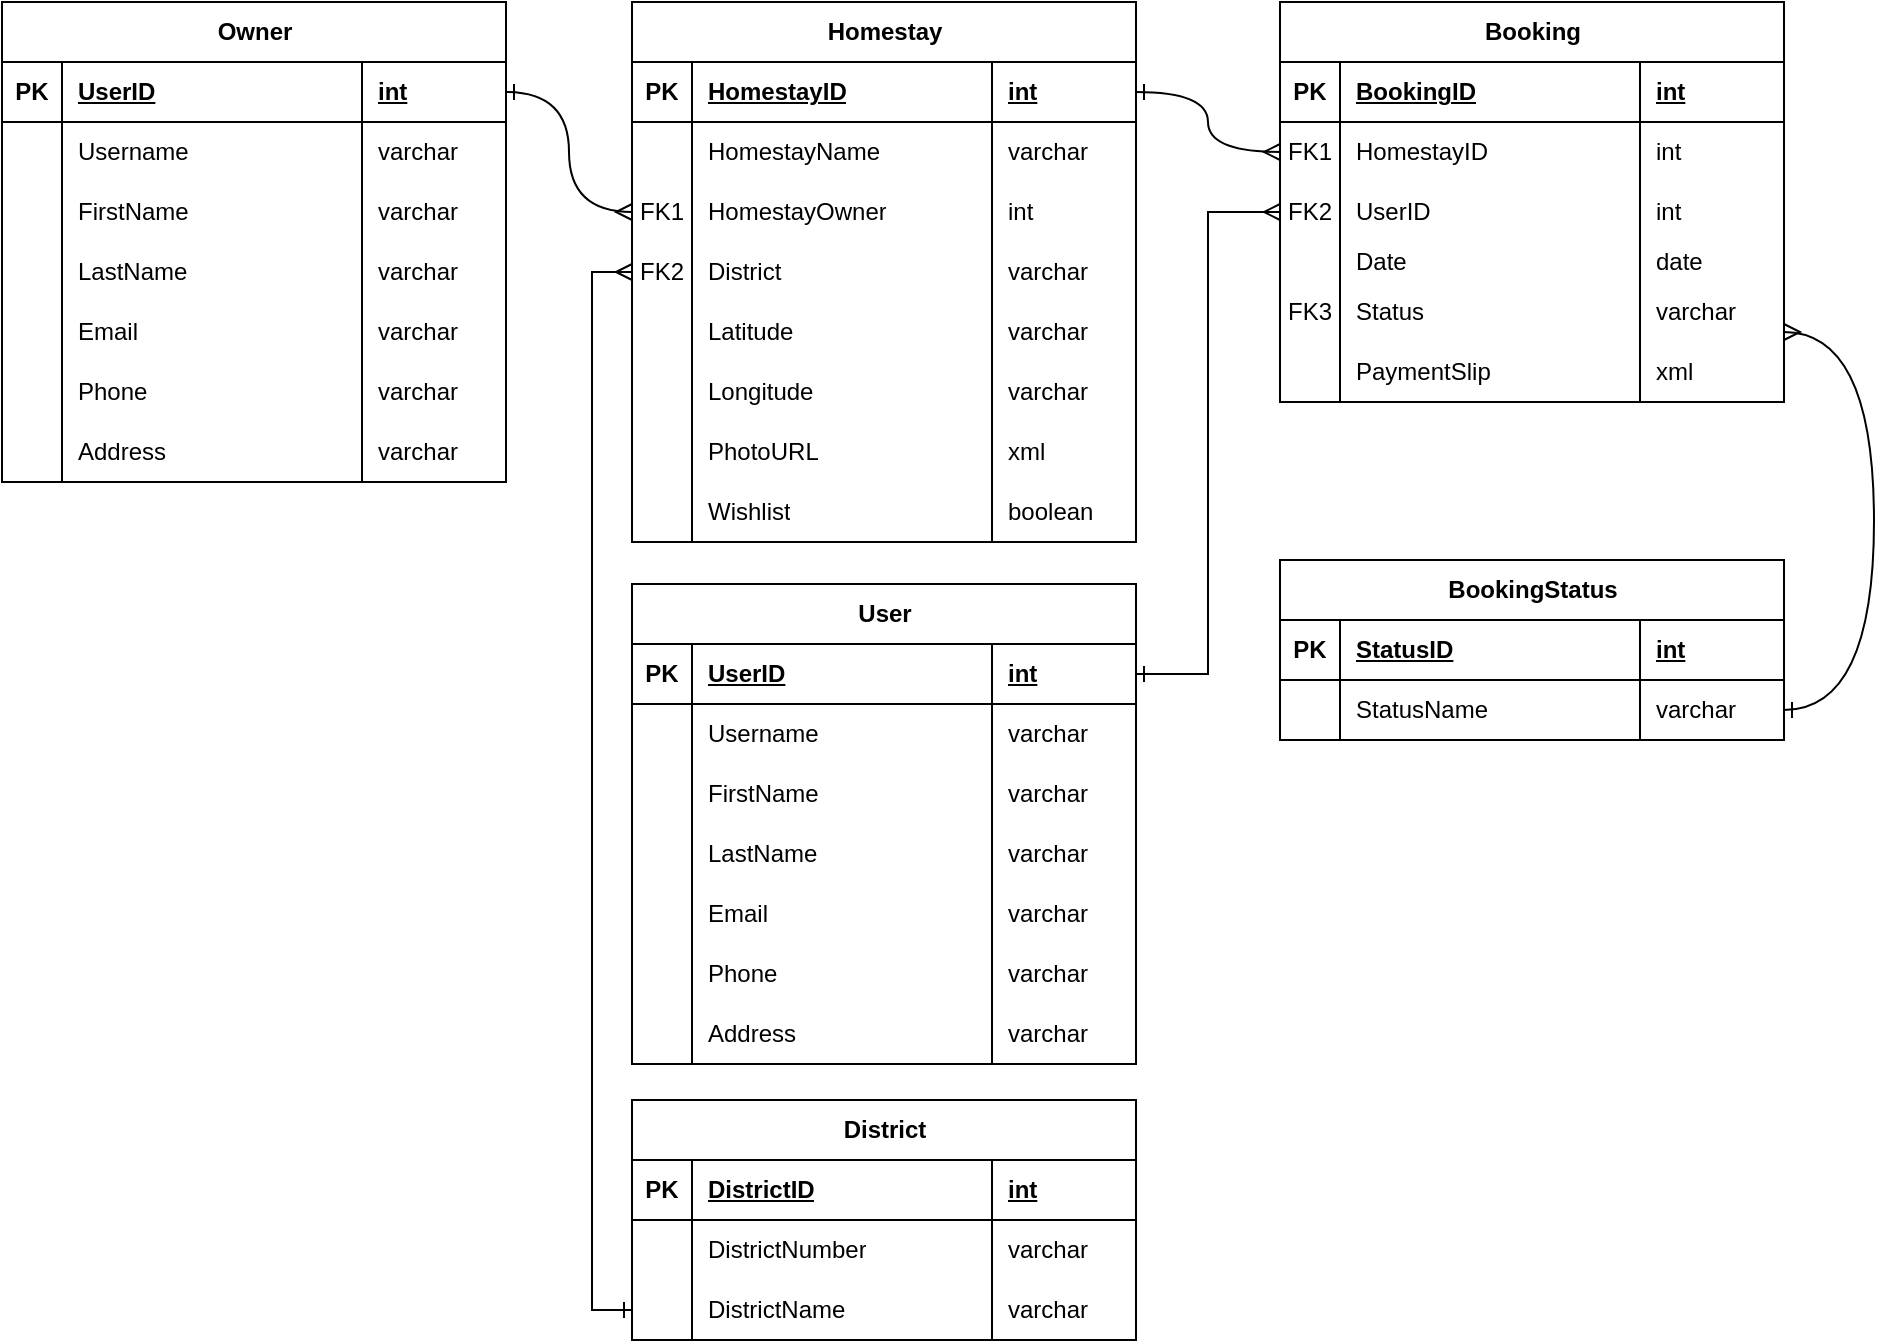 <mxfile version="24.3.1" type="github">
  <diagram id="R2lEEEUBdFMjLlhIrx00" name="Page-1">
    <mxGraphModel dx="954" dy="727" grid="1" gridSize="9" guides="1" tooltips="1" connect="1" arrows="1" fold="1" page="1" pageScale="1" pageWidth="1169" pageHeight="827" background="none" math="0" shadow="0" extFonts="Permanent Marker^https://fonts.googleapis.com/css?family=Permanent+Marker">
      <root>
        <mxCell id="0" />
        <mxCell id="1" parent="0" />
        <mxCell id="1ABcoUmwUPCNf6aUqQId-35" value="Homestay" style="shape=table;startSize=30;container=1;collapsible=1;childLayout=tableLayout;fixedRows=1;rowLines=0;fontStyle=1;align=center;resizeLast=1;html=1;" parent="1" vertex="1">
          <mxGeometry x="387" y="90" width="252.0" height="270" as="geometry" />
        </mxCell>
        <mxCell id="1ABcoUmwUPCNf6aUqQId-36" value="" style="shape=tableRow;horizontal=0;startSize=0;swimlaneHead=0;swimlaneBody=0;fillColor=none;collapsible=0;dropTarget=0;points=[[0,0.5],[1,0.5]];portConstraint=eastwest;top=0;left=0;right=0;bottom=1;" parent="1ABcoUmwUPCNf6aUqQId-35" vertex="1">
          <mxGeometry y="30" width="252.0" height="30" as="geometry" />
        </mxCell>
        <mxCell id="1ABcoUmwUPCNf6aUqQId-37" value="PK" style="shape=partialRectangle;connectable=0;fillColor=none;top=0;left=0;bottom=0;right=0;fontStyle=1;overflow=hidden;whiteSpace=wrap;html=1;" parent="1ABcoUmwUPCNf6aUqQId-36" vertex="1">
          <mxGeometry width="30" height="30" as="geometry">
            <mxRectangle width="30" height="30" as="alternateBounds" />
          </mxGeometry>
        </mxCell>
        <mxCell id="1ABcoUmwUPCNf6aUqQId-38" value="HomestayID" style="shape=partialRectangle;connectable=0;fillColor=none;top=0;left=0;bottom=0;right=0;align=left;spacingLeft=6;fontStyle=5;overflow=hidden;whiteSpace=wrap;html=1;" parent="1ABcoUmwUPCNf6aUqQId-36" vertex="1">
          <mxGeometry x="30" width="150.0" height="30" as="geometry">
            <mxRectangle width="150.0" height="30" as="alternateBounds" />
          </mxGeometry>
        </mxCell>
        <mxCell id="1ABcoUmwUPCNf6aUqQId-70" value="int" style="shape=partialRectangle;connectable=0;fillColor=none;top=0;left=0;bottom=0;right=0;align=left;spacingLeft=6;fontStyle=5;overflow=hidden;whiteSpace=wrap;html=1;" parent="1ABcoUmwUPCNf6aUqQId-36" vertex="1">
          <mxGeometry x="180.0" width="72" height="30" as="geometry">
            <mxRectangle width="72" height="30" as="alternateBounds" />
          </mxGeometry>
        </mxCell>
        <mxCell id="1ABcoUmwUPCNf6aUqQId-39" value="" style="shape=tableRow;horizontal=0;startSize=0;swimlaneHead=0;swimlaneBody=0;fillColor=none;collapsible=0;dropTarget=0;points=[[0,0.5],[1,0.5]];portConstraint=eastwest;top=0;left=0;right=0;bottom=0;" parent="1ABcoUmwUPCNf6aUqQId-35" vertex="1">
          <mxGeometry y="60" width="252.0" height="30" as="geometry" />
        </mxCell>
        <mxCell id="1ABcoUmwUPCNf6aUqQId-40" value="" style="shape=partialRectangle;connectable=0;fillColor=none;top=0;left=0;bottom=0;right=0;editable=1;overflow=hidden;whiteSpace=wrap;html=1;" parent="1ABcoUmwUPCNf6aUqQId-39" vertex="1">
          <mxGeometry width="30" height="30" as="geometry">
            <mxRectangle width="30" height="30" as="alternateBounds" />
          </mxGeometry>
        </mxCell>
        <mxCell id="1ABcoUmwUPCNf6aUqQId-41" value="HomestayName" style="shape=partialRectangle;connectable=0;fillColor=none;top=0;left=0;bottom=0;right=0;align=left;spacingLeft=6;overflow=hidden;whiteSpace=wrap;html=1;" parent="1ABcoUmwUPCNf6aUqQId-39" vertex="1">
          <mxGeometry x="30" width="150.0" height="30" as="geometry">
            <mxRectangle width="150.0" height="30" as="alternateBounds" />
          </mxGeometry>
        </mxCell>
        <mxCell id="1ABcoUmwUPCNf6aUqQId-71" value="varchar" style="shape=partialRectangle;connectable=0;fillColor=none;top=0;left=0;bottom=0;right=0;align=left;spacingLeft=6;overflow=hidden;whiteSpace=wrap;html=1;" parent="1ABcoUmwUPCNf6aUqQId-39" vertex="1">
          <mxGeometry x="180.0" width="72" height="30" as="geometry">
            <mxRectangle width="72" height="30" as="alternateBounds" />
          </mxGeometry>
        </mxCell>
        <mxCell id="1ABcoUmwUPCNf6aUqQId-42" value="" style="shape=tableRow;horizontal=0;startSize=0;swimlaneHead=0;swimlaneBody=0;fillColor=none;collapsible=0;dropTarget=0;points=[[0,0.5],[1,0.5]];portConstraint=eastwest;top=0;left=0;right=0;bottom=0;" parent="1ABcoUmwUPCNf6aUqQId-35" vertex="1">
          <mxGeometry y="90" width="252.0" height="30" as="geometry" />
        </mxCell>
        <mxCell id="1ABcoUmwUPCNf6aUqQId-43" value="FK1" style="shape=partialRectangle;connectable=0;fillColor=none;top=0;left=0;bottom=0;right=0;editable=1;overflow=hidden;whiteSpace=wrap;html=1;" parent="1ABcoUmwUPCNf6aUqQId-42" vertex="1">
          <mxGeometry width="30" height="30" as="geometry">
            <mxRectangle width="30" height="30" as="alternateBounds" />
          </mxGeometry>
        </mxCell>
        <mxCell id="1ABcoUmwUPCNf6aUqQId-44" value="HomestayOwner" style="shape=partialRectangle;connectable=0;fillColor=none;top=0;left=0;bottom=0;right=0;align=left;spacingLeft=6;overflow=hidden;whiteSpace=wrap;html=1;" parent="1ABcoUmwUPCNf6aUqQId-42" vertex="1">
          <mxGeometry x="30" width="150.0" height="30" as="geometry">
            <mxRectangle width="150.0" height="30" as="alternateBounds" />
          </mxGeometry>
        </mxCell>
        <mxCell id="1ABcoUmwUPCNf6aUqQId-72" value="int" style="shape=partialRectangle;connectable=0;fillColor=none;top=0;left=0;bottom=0;right=0;align=left;spacingLeft=6;overflow=hidden;whiteSpace=wrap;html=1;" parent="1ABcoUmwUPCNf6aUqQId-42" vertex="1">
          <mxGeometry x="180.0" width="72" height="30" as="geometry">
            <mxRectangle width="72" height="30" as="alternateBounds" />
          </mxGeometry>
        </mxCell>
        <mxCell id="1ABcoUmwUPCNf6aUqQId-45" value="" style="shape=tableRow;horizontal=0;startSize=0;swimlaneHead=0;swimlaneBody=0;fillColor=none;collapsible=0;dropTarget=0;points=[[0,0.5],[1,0.5]];portConstraint=eastwest;top=0;left=0;right=0;bottom=0;" parent="1ABcoUmwUPCNf6aUqQId-35" vertex="1">
          <mxGeometry y="120" width="252.0" height="30" as="geometry" />
        </mxCell>
        <mxCell id="1ABcoUmwUPCNf6aUqQId-46" value="FK2" style="shape=partialRectangle;connectable=0;fillColor=none;top=0;left=0;bottom=0;right=0;editable=1;overflow=hidden;whiteSpace=wrap;html=1;" parent="1ABcoUmwUPCNf6aUqQId-45" vertex="1">
          <mxGeometry width="30" height="30" as="geometry">
            <mxRectangle width="30" height="30" as="alternateBounds" />
          </mxGeometry>
        </mxCell>
        <mxCell id="1ABcoUmwUPCNf6aUqQId-47" value="District" style="shape=partialRectangle;connectable=0;fillColor=none;top=0;left=0;bottom=0;right=0;align=left;spacingLeft=6;overflow=hidden;whiteSpace=wrap;html=1;" parent="1ABcoUmwUPCNf6aUqQId-45" vertex="1">
          <mxGeometry x="30" width="150.0" height="30" as="geometry">
            <mxRectangle width="150.0" height="30" as="alternateBounds" />
          </mxGeometry>
        </mxCell>
        <mxCell id="1ABcoUmwUPCNf6aUqQId-73" value="varchar" style="shape=partialRectangle;connectable=0;fillColor=none;top=0;left=0;bottom=0;right=0;align=left;spacingLeft=6;overflow=hidden;whiteSpace=wrap;html=1;" parent="1ABcoUmwUPCNf6aUqQId-45" vertex="1">
          <mxGeometry x="180.0" width="72" height="30" as="geometry">
            <mxRectangle width="72" height="30" as="alternateBounds" />
          </mxGeometry>
        </mxCell>
        <mxCell id="1ABcoUmwUPCNf6aUqQId-61" value="" style="shape=tableRow;horizontal=0;startSize=0;swimlaneHead=0;swimlaneBody=0;fillColor=none;collapsible=0;dropTarget=0;points=[[0,0.5],[1,0.5]];portConstraint=eastwest;top=0;left=0;right=0;bottom=0;" parent="1ABcoUmwUPCNf6aUqQId-35" vertex="1">
          <mxGeometry y="150" width="252.0" height="30" as="geometry" />
        </mxCell>
        <mxCell id="1ABcoUmwUPCNf6aUqQId-62" value="" style="shape=partialRectangle;connectable=0;fillColor=none;top=0;left=0;bottom=0;right=0;editable=1;overflow=hidden;whiteSpace=wrap;html=1;" parent="1ABcoUmwUPCNf6aUqQId-61" vertex="1">
          <mxGeometry width="30" height="30" as="geometry">
            <mxRectangle width="30" height="30" as="alternateBounds" />
          </mxGeometry>
        </mxCell>
        <mxCell id="1ABcoUmwUPCNf6aUqQId-63" value="Latitude" style="shape=partialRectangle;connectable=0;fillColor=none;top=0;left=0;bottom=0;right=0;align=left;spacingLeft=6;overflow=hidden;whiteSpace=wrap;html=1;" parent="1ABcoUmwUPCNf6aUqQId-61" vertex="1">
          <mxGeometry x="30" width="150.0" height="30" as="geometry">
            <mxRectangle width="150.0" height="30" as="alternateBounds" />
          </mxGeometry>
        </mxCell>
        <mxCell id="1ABcoUmwUPCNf6aUqQId-74" value="varchar" style="shape=partialRectangle;connectable=0;fillColor=none;top=0;left=0;bottom=0;right=0;align=left;spacingLeft=6;overflow=hidden;whiteSpace=wrap;html=1;" parent="1ABcoUmwUPCNf6aUqQId-61" vertex="1">
          <mxGeometry x="180.0" width="72" height="30" as="geometry">
            <mxRectangle width="72" height="30" as="alternateBounds" />
          </mxGeometry>
        </mxCell>
        <mxCell id="1ABcoUmwUPCNf6aUqQId-67" value="" style="shape=tableRow;horizontal=0;startSize=0;swimlaneHead=0;swimlaneBody=0;fillColor=none;collapsible=0;dropTarget=0;points=[[0,0.5],[1,0.5]];portConstraint=eastwest;top=0;left=0;right=0;bottom=0;" parent="1ABcoUmwUPCNf6aUqQId-35" vertex="1">
          <mxGeometry y="180" width="252.0" height="30" as="geometry" />
        </mxCell>
        <mxCell id="1ABcoUmwUPCNf6aUqQId-68" value="" style="shape=partialRectangle;connectable=0;fillColor=none;top=0;left=0;bottom=0;right=0;editable=1;overflow=hidden;whiteSpace=wrap;html=1;" parent="1ABcoUmwUPCNf6aUqQId-67" vertex="1">
          <mxGeometry width="30" height="30" as="geometry">
            <mxRectangle width="30" height="30" as="alternateBounds" />
          </mxGeometry>
        </mxCell>
        <mxCell id="1ABcoUmwUPCNf6aUqQId-69" value="Longitude" style="shape=partialRectangle;connectable=0;fillColor=none;top=0;left=0;bottom=0;right=0;align=left;spacingLeft=6;overflow=hidden;whiteSpace=wrap;html=1;" parent="1ABcoUmwUPCNf6aUqQId-67" vertex="1">
          <mxGeometry x="30" width="150.0" height="30" as="geometry">
            <mxRectangle width="150.0" height="30" as="alternateBounds" />
          </mxGeometry>
        </mxCell>
        <mxCell id="1ABcoUmwUPCNf6aUqQId-75" value="varchar" style="shape=partialRectangle;connectable=0;fillColor=none;top=0;left=0;bottom=0;right=0;align=left;spacingLeft=6;overflow=hidden;whiteSpace=wrap;html=1;" parent="1ABcoUmwUPCNf6aUqQId-67" vertex="1">
          <mxGeometry x="180.0" width="72" height="30" as="geometry">
            <mxRectangle width="72" height="30" as="alternateBounds" />
          </mxGeometry>
        </mxCell>
        <mxCell id="51wFCys3rOb49VQeJsrO-1" value="" style="shape=tableRow;horizontal=0;startSize=0;swimlaneHead=0;swimlaneBody=0;fillColor=none;collapsible=0;dropTarget=0;points=[[0,0.5],[1,0.5]];portConstraint=eastwest;top=0;left=0;right=0;bottom=0;" parent="1ABcoUmwUPCNf6aUqQId-35" vertex="1">
          <mxGeometry y="210" width="252.0" height="30" as="geometry" />
        </mxCell>
        <mxCell id="51wFCys3rOb49VQeJsrO-2" value="" style="shape=partialRectangle;connectable=0;fillColor=none;top=0;left=0;bottom=0;right=0;editable=1;overflow=hidden;whiteSpace=wrap;html=1;" parent="51wFCys3rOb49VQeJsrO-1" vertex="1">
          <mxGeometry width="30" height="30" as="geometry">
            <mxRectangle width="30" height="30" as="alternateBounds" />
          </mxGeometry>
        </mxCell>
        <mxCell id="51wFCys3rOb49VQeJsrO-3" value="PhotoURL" style="shape=partialRectangle;connectable=0;fillColor=none;top=0;left=0;bottom=0;right=0;align=left;spacingLeft=6;overflow=hidden;whiteSpace=wrap;html=1;" parent="51wFCys3rOb49VQeJsrO-1" vertex="1">
          <mxGeometry x="30" width="150.0" height="30" as="geometry">
            <mxRectangle width="150.0" height="30" as="alternateBounds" />
          </mxGeometry>
        </mxCell>
        <mxCell id="51wFCys3rOb49VQeJsrO-4" value="xml" style="shape=partialRectangle;connectable=0;fillColor=none;top=0;left=0;bottom=0;right=0;align=left;spacingLeft=6;overflow=hidden;whiteSpace=wrap;html=1;" parent="51wFCys3rOb49VQeJsrO-1" vertex="1">
          <mxGeometry x="180.0" width="72" height="30" as="geometry">
            <mxRectangle width="72" height="30" as="alternateBounds" />
          </mxGeometry>
        </mxCell>
        <mxCell id="1ABcoUmwUPCNf6aUqQId-64" value="" style="shape=tableRow;horizontal=0;startSize=0;swimlaneHead=0;swimlaneBody=0;fillColor=none;collapsible=0;dropTarget=0;points=[[0,0.5],[1,0.5]];portConstraint=eastwest;top=0;left=0;right=0;bottom=0;" parent="1ABcoUmwUPCNf6aUqQId-35" vertex="1">
          <mxGeometry y="240" width="252.0" height="30" as="geometry" />
        </mxCell>
        <mxCell id="1ABcoUmwUPCNf6aUqQId-65" value="" style="shape=partialRectangle;connectable=0;fillColor=none;top=0;left=0;bottom=0;right=0;editable=1;overflow=hidden;whiteSpace=wrap;html=1;" parent="1ABcoUmwUPCNf6aUqQId-64" vertex="1">
          <mxGeometry width="30" height="30" as="geometry">
            <mxRectangle width="30" height="30" as="alternateBounds" />
          </mxGeometry>
        </mxCell>
        <mxCell id="1ABcoUmwUPCNf6aUqQId-66" value="Wishlist" style="shape=partialRectangle;connectable=0;fillColor=none;top=0;left=0;bottom=0;right=0;align=left;spacingLeft=6;overflow=hidden;whiteSpace=wrap;html=1;" parent="1ABcoUmwUPCNf6aUqQId-64" vertex="1">
          <mxGeometry x="30" width="150.0" height="30" as="geometry">
            <mxRectangle width="150.0" height="30" as="alternateBounds" />
          </mxGeometry>
        </mxCell>
        <mxCell id="1ABcoUmwUPCNf6aUqQId-76" value="boolean" style="shape=partialRectangle;connectable=0;fillColor=none;top=0;left=0;bottom=0;right=0;align=left;spacingLeft=6;overflow=hidden;whiteSpace=wrap;html=1;" parent="1ABcoUmwUPCNf6aUqQId-64" vertex="1">
          <mxGeometry x="180.0" width="72" height="30" as="geometry">
            <mxRectangle width="72" height="30" as="alternateBounds" />
          </mxGeometry>
        </mxCell>
        <mxCell id="1ABcoUmwUPCNf6aUqQId-106" value="Booking" style="shape=table;startSize=30;container=1;collapsible=1;childLayout=tableLayout;fixedRows=1;rowLines=0;fontStyle=1;align=center;resizeLast=1;html=1;" parent="1" vertex="1">
          <mxGeometry x="711" y="90" width="252.0" height="200" as="geometry" />
        </mxCell>
        <mxCell id="1ABcoUmwUPCNf6aUqQId-107" value="" style="shape=tableRow;horizontal=0;startSize=0;swimlaneHead=0;swimlaneBody=0;fillColor=none;collapsible=0;dropTarget=0;points=[[0,0.5],[1,0.5]];portConstraint=eastwest;top=0;left=0;right=0;bottom=1;" parent="1ABcoUmwUPCNf6aUqQId-106" vertex="1">
          <mxGeometry y="30" width="252.0" height="30" as="geometry" />
        </mxCell>
        <mxCell id="1ABcoUmwUPCNf6aUqQId-108" value="PK" style="shape=partialRectangle;connectable=0;fillColor=none;top=0;left=0;bottom=0;right=0;fontStyle=1;overflow=hidden;whiteSpace=wrap;html=1;" parent="1ABcoUmwUPCNf6aUqQId-107" vertex="1">
          <mxGeometry width="30" height="30" as="geometry">
            <mxRectangle width="30" height="30" as="alternateBounds" />
          </mxGeometry>
        </mxCell>
        <mxCell id="1ABcoUmwUPCNf6aUqQId-109" value="BookingID" style="shape=partialRectangle;connectable=0;fillColor=none;top=0;left=0;bottom=0;right=0;align=left;spacingLeft=6;fontStyle=5;overflow=hidden;whiteSpace=wrap;html=1;" parent="1ABcoUmwUPCNf6aUqQId-107" vertex="1">
          <mxGeometry x="30" width="150.0" height="30" as="geometry">
            <mxRectangle width="150.0" height="30" as="alternateBounds" />
          </mxGeometry>
        </mxCell>
        <mxCell id="1ABcoUmwUPCNf6aUqQId-110" value="int" style="shape=partialRectangle;connectable=0;fillColor=none;top=0;left=0;bottom=0;right=0;align=left;spacingLeft=6;fontStyle=5;overflow=hidden;whiteSpace=wrap;html=1;" parent="1ABcoUmwUPCNf6aUqQId-107" vertex="1">
          <mxGeometry x="180.0" width="72" height="30" as="geometry">
            <mxRectangle width="72" height="30" as="alternateBounds" />
          </mxGeometry>
        </mxCell>
        <mxCell id="1ABcoUmwUPCNf6aUqQId-111" value="" style="shape=tableRow;horizontal=0;startSize=0;swimlaneHead=0;swimlaneBody=0;fillColor=none;collapsible=0;dropTarget=0;points=[[0,0.5],[1,0.5]];portConstraint=eastwest;top=0;left=0;right=0;bottom=0;" parent="1ABcoUmwUPCNf6aUqQId-106" vertex="1">
          <mxGeometry y="60" width="252.0" height="30" as="geometry" />
        </mxCell>
        <mxCell id="1ABcoUmwUPCNf6aUqQId-112" value="FK1" style="shape=partialRectangle;connectable=0;fillColor=none;top=0;left=0;bottom=0;right=0;editable=1;overflow=hidden;whiteSpace=wrap;html=1;" parent="1ABcoUmwUPCNf6aUqQId-111" vertex="1">
          <mxGeometry width="30" height="30" as="geometry">
            <mxRectangle width="30" height="30" as="alternateBounds" />
          </mxGeometry>
        </mxCell>
        <mxCell id="1ABcoUmwUPCNf6aUqQId-113" value="HomestayID" style="shape=partialRectangle;connectable=0;fillColor=none;top=0;left=0;bottom=0;right=0;align=left;spacingLeft=6;overflow=hidden;whiteSpace=wrap;html=1;" parent="1ABcoUmwUPCNf6aUqQId-111" vertex="1">
          <mxGeometry x="30" width="150.0" height="30" as="geometry">
            <mxRectangle width="150.0" height="30" as="alternateBounds" />
          </mxGeometry>
        </mxCell>
        <mxCell id="1ABcoUmwUPCNf6aUqQId-114" value="int" style="shape=partialRectangle;connectable=0;fillColor=none;top=0;left=0;bottom=0;right=0;align=left;spacingLeft=6;overflow=hidden;whiteSpace=wrap;html=1;" parent="1ABcoUmwUPCNf6aUqQId-111" vertex="1">
          <mxGeometry x="180.0" width="72" height="30" as="geometry">
            <mxRectangle width="72" height="30" as="alternateBounds" />
          </mxGeometry>
        </mxCell>
        <mxCell id="1ABcoUmwUPCNf6aUqQId-115" value="" style="shape=tableRow;horizontal=0;startSize=0;swimlaneHead=0;swimlaneBody=0;fillColor=none;collapsible=0;dropTarget=0;points=[[0,0.5],[1,0.5]];portConstraint=eastwest;top=0;left=0;right=0;bottom=0;" parent="1ABcoUmwUPCNf6aUqQId-106" vertex="1">
          <mxGeometry y="90" width="252.0" height="30" as="geometry" />
        </mxCell>
        <mxCell id="1ABcoUmwUPCNf6aUqQId-116" value="FK2" style="shape=partialRectangle;connectable=0;fillColor=none;top=0;left=0;bottom=0;right=0;editable=1;overflow=hidden;whiteSpace=wrap;html=1;" parent="1ABcoUmwUPCNf6aUqQId-115" vertex="1">
          <mxGeometry width="30" height="30" as="geometry">
            <mxRectangle width="30" height="30" as="alternateBounds" />
          </mxGeometry>
        </mxCell>
        <mxCell id="1ABcoUmwUPCNf6aUqQId-117" value="UserID" style="shape=partialRectangle;connectable=0;fillColor=none;top=0;left=0;bottom=0;right=0;align=left;spacingLeft=6;overflow=hidden;whiteSpace=wrap;html=1;" parent="1ABcoUmwUPCNf6aUqQId-115" vertex="1">
          <mxGeometry x="30" width="150.0" height="30" as="geometry">
            <mxRectangle width="150.0" height="30" as="alternateBounds" />
          </mxGeometry>
        </mxCell>
        <mxCell id="1ABcoUmwUPCNf6aUqQId-118" value="int" style="shape=partialRectangle;connectable=0;fillColor=none;top=0;left=0;bottom=0;right=0;align=left;spacingLeft=6;overflow=hidden;whiteSpace=wrap;html=1;" parent="1ABcoUmwUPCNf6aUqQId-115" vertex="1">
          <mxGeometry x="180.0" width="72" height="30" as="geometry">
            <mxRectangle width="72" height="30" as="alternateBounds" />
          </mxGeometry>
        </mxCell>
        <mxCell id="1ABcoUmwUPCNf6aUqQId-119" value="" style="shape=tableRow;horizontal=0;startSize=0;swimlaneHead=0;swimlaneBody=0;fillColor=none;collapsible=0;dropTarget=0;points=[[0,0.5],[1,0.5]];portConstraint=eastwest;top=0;left=0;right=0;bottom=0;" parent="1ABcoUmwUPCNf6aUqQId-106" vertex="1">
          <mxGeometry y="120" width="252.0" height="20" as="geometry" />
        </mxCell>
        <mxCell id="1ABcoUmwUPCNf6aUqQId-120" value="" style="shape=partialRectangle;connectable=0;fillColor=none;top=0;left=0;bottom=0;right=0;editable=1;overflow=hidden;whiteSpace=wrap;html=1;" parent="1ABcoUmwUPCNf6aUqQId-119" vertex="1">
          <mxGeometry width="30" height="20" as="geometry">
            <mxRectangle width="30" height="20" as="alternateBounds" />
          </mxGeometry>
        </mxCell>
        <mxCell id="1ABcoUmwUPCNf6aUqQId-121" value="Date" style="shape=partialRectangle;connectable=0;fillColor=none;top=0;left=0;bottom=0;right=0;align=left;spacingLeft=6;overflow=hidden;whiteSpace=wrap;html=1;" parent="1ABcoUmwUPCNf6aUqQId-119" vertex="1">
          <mxGeometry x="30" width="150.0" height="20" as="geometry">
            <mxRectangle width="150.0" height="20" as="alternateBounds" />
          </mxGeometry>
        </mxCell>
        <mxCell id="1ABcoUmwUPCNf6aUqQId-122" value="date" style="shape=partialRectangle;connectable=0;fillColor=none;top=0;left=0;bottom=0;right=0;align=left;spacingLeft=6;overflow=hidden;whiteSpace=wrap;html=1;" parent="1ABcoUmwUPCNf6aUqQId-119" vertex="1">
          <mxGeometry x="180.0" width="72" height="20" as="geometry">
            <mxRectangle width="72" height="20" as="alternateBounds" />
          </mxGeometry>
        </mxCell>
        <mxCell id="1ABcoUmwUPCNf6aUqQId-123" value="" style="shape=tableRow;horizontal=0;startSize=0;swimlaneHead=0;swimlaneBody=0;fillColor=none;collapsible=0;dropTarget=0;points=[[0,0.5],[1,0.5]];portConstraint=eastwest;top=0;left=0;right=0;bottom=0;" parent="1ABcoUmwUPCNf6aUqQId-106" vertex="1">
          <mxGeometry y="140" width="252.0" height="30" as="geometry" />
        </mxCell>
        <mxCell id="1ABcoUmwUPCNf6aUqQId-124" value="FK3" style="shape=partialRectangle;connectable=0;fillColor=none;top=0;left=0;bottom=0;right=0;editable=1;overflow=hidden;whiteSpace=wrap;html=1;" parent="1ABcoUmwUPCNf6aUqQId-123" vertex="1">
          <mxGeometry width="30" height="30" as="geometry">
            <mxRectangle width="30" height="30" as="alternateBounds" />
          </mxGeometry>
        </mxCell>
        <mxCell id="1ABcoUmwUPCNf6aUqQId-125" value="Status" style="shape=partialRectangle;connectable=0;fillColor=none;top=0;left=0;bottom=0;right=0;align=left;spacingLeft=6;overflow=hidden;whiteSpace=wrap;html=1;" parent="1ABcoUmwUPCNf6aUqQId-123" vertex="1">
          <mxGeometry x="30" width="150.0" height="30" as="geometry">
            <mxRectangle width="150.0" height="30" as="alternateBounds" />
          </mxGeometry>
        </mxCell>
        <mxCell id="1ABcoUmwUPCNf6aUqQId-126" value="varchar" style="shape=partialRectangle;connectable=0;fillColor=none;top=0;left=0;bottom=0;right=0;align=left;spacingLeft=6;overflow=hidden;whiteSpace=wrap;html=1;" parent="1ABcoUmwUPCNf6aUqQId-123" vertex="1">
          <mxGeometry x="180.0" width="72" height="30" as="geometry">
            <mxRectangle width="72" height="30" as="alternateBounds" />
          </mxGeometry>
        </mxCell>
        <mxCell id="1ABcoUmwUPCNf6aUqQId-135" value="" style="shape=tableRow;horizontal=0;startSize=0;swimlaneHead=0;swimlaneBody=0;fillColor=none;collapsible=0;dropTarget=0;points=[[0,0.5],[1,0.5]];portConstraint=eastwest;top=0;left=0;right=0;bottom=0;" parent="1ABcoUmwUPCNf6aUqQId-106" vertex="1">
          <mxGeometry y="170" width="252.0" height="30" as="geometry" />
        </mxCell>
        <mxCell id="1ABcoUmwUPCNf6aUqQId-136" value="" style="shape=partialRectangle;connectable=0;fillColor=none;top=0;left=0;bottom=0;right=0;editable=1;overflow=hidden;whiteSpace=wrap;html=1;" parent="1ABcoUmwUPCNf6aUqQId-135" vertex="1">
          <mxGeometry width="30" height="30" as="geometry">
            <mxRectangle width="30" height="30" as="alternateBounds" />
          </mxGeometry>
        </mxCell>
        <mxCell id="1ABcoUmwUPCNf6aUqQId-137" value="PaymentSlip" style="shape=partialRectangle;connectable=0;fillColor=none;top=0;left=0;bottom=0;right=0;align=left;spacingLeft=6;overflow=hidden;whiteSpace=wrap;html=1;" parent="1ABcoUmwUPCNf6aUqQId-135" vertex="1">
          <mxGeometry x="30" width="150.0" height="30" as="geometry">
            <mxRectangle width="150.0" height="30" as="alternateBounds" />
          </mxGeometry>
        </mxCell>
        <mxCell id="1ABcoUmwUPCNf6aUqQId-138" value="xml" style="shape=partialRectangle;connectable=0;fillColor=none;top=0;left=0;bottom=0;right=0;align=left;spacingLeft=6;overflow=hidden;whiteSpace=wrap;html=1;" parent="1ABcoUmwUPCNf6aUqQId-135" vertex="1">
          <mxGeometry x="180.0" width="72" height="30" as="geometry">
            <mxRectangle width="72" height="30" as="alternateBounds" />
          </mxGeometry>
        </mxCell>
        <mxCell id="1ABcoUmwUPCNf6aUqQId-194" style="edgeStyle=orthogonalEdgeStyle;rounded=0;orthogonalLoop=1;jettySize=auto;html=1;curved=1;endArrow=ERmany;endFill=0;startArrow=ERone;startFill=0;" parent="1" source="51wFCys3rOb49VQeJsrO-118" target="1ABcoUmwUPCNf6aUqQId-42" edge="1">
          <mxGeometry relative="1" as="geometry">
            <mxPoint x="324" y="135" as="sourcePoint" />
          </mxGeometry>
        </mxCell>
        <mxCell id="1ABcoUmwUPCNf6aUqQId-197" style="edgeStyle=orthogonalEdgeStyle;rounded=0;orthogonalLoop=1;jettySize=auto;html=1;exitX=1;exitY=0.5;exitDx=0;exitDy=0;curved=1;startArrow=ERone;startFill=0;endArrow=ERmany;endFill=0;" parent="1" source="1ABcoUmwUPCNf6aUqQId-36" target="1ABcoUmwUPCNf6aUqQId-111" edge="1">
          <mxGeometry relative="1" as="geometry" />
        </mxCell>
        <mxCell id="51wFCys3rOb49VQeJsrO-5" value="District" style="shape=table;startSize=30;container=1;collapsible=1;childLayout=tableLayout;fixedRows=1;rowLines=0;fontStyle=1;align=center;resizeLast=1;html=1;" parent="1" vertex="1">
          <mxGeometry x="387" y="639" width="252.0" height="120" as="geometry" />
        </mxCell>
        <mxCell id="51wFCys3rOb49VQeJsrO-6" value="" style="shape=tableRow;horizontal=0;startSize=0;swimlaneHead=0;swimlaneBody=0;fillColor=none;collapsible=0;dropTarget=0;points=[[0,0.5],[1,0.5]];portConstraint=eastwest;top=0;left=0;right=0;bottom=1;" parent="51wFCys3rOb49VQeJsrO-5" vertex="1">
          <mxGeometry y="30" width="252.0" height="30" as="geometry" />
        </mxCell>
        <mxCell id="51wFCys3rOb49VQeJsrO-7" value="PK" style="shape=partialRectangle;connectable=0;fillColor=none;top=0;left=0;bottom=0;right=0;fontStyle=1;overflow=hidden;whiteSpace=wrap;html=1;" parent="51wFCys3rOb49VQeJsrO-6" vertex="1">
          <mxGeometry width="30" height="30" as="geometry">
            <mxRectangle width="30" height="30" as="alternateBounds" />
          </mxGeometry>
        </mxCell>
        <mxCell id="51wFCys3rOb49VQeJsrO-8" value="DistrictID" style="shape=partialRectangle;connectable=0;fillColor=none;top=0;left=0;bottom=0;right=0;align=left;spacingLeft=6;fontStyle=5;overflow=hidden;whiteSpace=wrap;html=1;" parent="51wFCys3rOb49VQeJsrO-6" vertex="1">
          <mxGeometry x="30" width="150.0" height="30" as="geometry">
            <mxRectangle width="150.0" height="30" as="alternateBounds" />
          </mxGeometry>
        </mxCell>
        <mxCell id="51wFCys3rOb49VQeJsrO-9" value="int" style="shape=partialRectangle;connectable=0;fillColor=none;top=0;left=0;bottom=0;right=0;align=left;spacingLeft=6;fontStyle=5;overflow=hidden;whiteSpace=wrap;html=1;" parent="51wFCys3rOb49VQeJsrO-6" vertex="1">
          <mxGeometry x="180.0" width="72" height="30" as="geometry">
            <mxRectangle width="72" height="30" as="alternateBounds" />
          </mxGeometry>
        </mxCell>
        <mxCell id="51wFCys3rOb49VQeJsrO-10" value="" style="shape=tableRow;horizontal=0;startSize=0;swimlaneHead=0;swimlaneBody=0;fillColor=none;collapsible=0;dropTarget=0;points=[[0,0.5],[1,0.5]];portConstraint=eastwest;top=0;left=0;right=0;bottom=0;" parent="51wFCys3rOb49VQeJsrO-5" vertex="1">
          <mxGeometry y="60" width="252.0" height="30" as="geometry" />
        </mxCell>
        <mxCell id="51wFCys3rOb49VQeJsrO-11" value="" style="shape=partialRectangle;connectable=0;fillColor=none;top=0;left=0;bottom=0;right=0;editable=1;overflow=hidden;whiteSpace=wrap;html=1;" parent="51wFCys3rOb49VQeJsrO-10" vertex="1">
          <mxGeometry width="30" height="30" as="geometry">
            <mxRectangle width="30" height="30" as="alternateBounds" />
          </mxGeometry>
        </mxCell>
        <mxCell id="51wFCys3rOb49VQeJsrO-12" value="DistrictNumber" style="shape=partialRectangle;connectable=0;fillColor=none;top=0;left=0;bottom=0;right=0;align=left;spacingLeft=6;overflow=hidden;whiteSpace=wrap;html=1;" parent="51wFCys3rOb49VQeJsrO-10" vertex="1">
          <mxGeometry x="30" width="150.0" height="30" as="geometry">
            <mxRectangle width="150.0" height="30" as="alternateBounds" />
          </mxGeometry>
        </mxCell>
        <mxCell id="51wFCys3rOb49VQeJsrO-13" value="varchar" style="shape=partialRectangle;connectable=0;fillColor=none;top=0;left=0;bottom=0;right=0;align=left;spacingLeft=6;overflow=hidden;whiteSpace=wrap;html=1;" parent="51wFCys3rOb49VQeJsrO-10" vertex="1">
          <mxGeometry x="180.0" width="72" height="30" as="geometry">
            <mxRectangle width="72" height="30" as="alternateBounds" />
          </mxGeometry>
        </mxCell>
        <mxCell id="51wFCys3rOb49VQeJsrO-14" value="" style="shape=tableRow;horizontal=0;startSize=0;swimlaneHead=0;swimlaneBody=0;fillColor=none;collapsible=0;dropTarget=0;points=[[0,0.5],[1,0.5]];portConstraint=eastwest;top=0;left=0;right=0;bottom=0;" parent="51wFCys3rOb49VQeJsrO-5" vertex="1">
          <mxGeometry y="90" width="252.0" height="30" as="geometry" />
        </mxCell>
        <mxCell id="51wFCys3rOb49VQeJsrO-15" value="" style="shape=partialRectangle;connectable=0;fillColor=none;top=0;left=0;bottom=0;right=0;editable=1;overflow=hidden;whiteSpace=wrap;html=1;" parent="51wFCys3rOb49VQeJsrO-14" vertex="1">
          <mxGeometry width="30" height="30" as="geometry">
            <mxRectangle width="30" height="30" as="alternateBounds" />
          </mxGeometry>
        </mxCell>
        <mxCell id="51wFCys3rOb49VQeJsrO-16" value="DistrictName" style="shape=partialRectangle;connectable=0;fillColor=none;top=0;left=0;bottom=0;right=0;align=left;spacingLeft=6;overflow=hidden;whiteSpace=wrap;html=1;" parent="51wFCys3rOb49VQeJsrO-14" vertex="1">
          <mxGeometry x="30" width="150.0" height="30" as="geometry">
            <mxRectangle width="150.0" height="30" as="alternateBounds" />
          </mxGeometry>
        </mxCell>
        <mxCell id="51wFCys3rOb49VQeJsrO-17" value="varchar" style="shape=partialRectangle;connectable=0;fillColor=none;top=0;left=0;bottom=0;right=0;align=left;spacingLeft=6;overflow=hidden;whiteSpace=wrap;html=1;" parent="51wFCys3rOb49VQeJsrO-14" vertex="1">
          <mxGeometry x="180.0" width="72" height="30" as="geometry">
            <mxRectangle width="72" height="30" as="alternateBounds" />
          </mxGeometry>
        </mxCell>
        <mxCell id="51wFCys3rOb49VQeJsrO-21" value="BookingStatus" style="shape=table;startSize=30;container=1;collapsible=1;childLayout=tableLayout;fixedRows=1;rowLines=0;fontStyle=1;align=center;resizeLast=1;html=1;" parent="1" vertex="1">
          <mxGeometry x="711" y="369" width="252.0" height="90" as="geometry" />
        </mxCell>
        <mxCell id="51wFCys3rOb49VQeJsrO-22" value="" style="shape=tableRow;horizontal=0;startSize=0;swimlaneHead=0;swimlaneBody=0;fillColor=none;collapsible=0;dropTarget=0;points=[[0,0.5],[1,0.5]];portConstraint=eastwest;top=0;left=0;right=0;bottom=1;" parent="51wFCys3rOb49VQeJsrO-21" vertex="1">
          <mxGeometry y="30" width="252.0" height="30" as="geometry" />
        </mxCell>
        <mxCell id="51wFCys3rOb49VQeJsrO-23" value="PK" style="shape=partialRectangle;connectable=0;fillColor=none;top=0;left=0;bottom=0;right=0;fontStyle=1;overflow=hidden;whiteSpace=wrap;html=1;" parent="51wFCys3rOb49VQeJsrO-22" vertex="1">
          <mxGeometry width="30" height="30" as="geometry">
            <mxRectangle width="30" height="30" as="alternateBounds" />
          </mxGeometry>
        </mxCell>
        <mxCell id="51wFCys3rOb49VQeJsrO-24" value="StatusID" style="shape=partialRectangle;connectable=0;fillColor=none;top=0;left=0;bottom=0;right=0;align=left;spacingLeft=6;fontStyle=5;overflow=hidden;whiteSpace=wrap;html=1;" parent="51wFCys3rOb49VQeJsrO-22" vertex="1">
          <mxGeometry x="30" width="150.0" height="30" as="geometry">
            <mxRectangle width="150.0" height="30" as="alternateBounds" />
          </mxGeometry>
        </mxCell>
        <mxCell id="51wFCys3rOb49VQeJsrO-25" value="int" style="shape=partialRectangle;connectable=0;fillColor=none;top=0;left=0;bottom=0;right=0;align=left;spacingLeft=6;fontStyle=5;overflow=hidden;whiteSpace=wrap;html=1;" parent="51wFCys3rOb49VQeJsrO-22" vertex="1">
          <mxGeometry x="180.0" width="72" height="30" as="geometry">
            <mxRectangle width="72" height="30" as="alternateBounds" />
          </mxGeometry>
        </mxCell>
        <mxCell id="51wFCys3rOb49VQeJsrO-26" value="" style="shape=tableRow;horizontal=0;startSize=0;swimlaneHead=0;swimlaneBody=0;fillColor=none;collapsible=0;dropTarget=0;points=[[0,0.5],[1,0.5]];portConstraint=eastwest;top=0;left=0;right=0;bottom=0;" parent="51wFCys3rOb49VQeJsrO-21" vertex="1">
          <mxGeometry y="60" width="252.0" height="30" as="geometry" />
        </mxCell>
        <mxCell id="51wFCys3rOb49VQeJsrO-27" value="" style="shape=partialRectangle;connectable=0;fillColor=none;top=0;left=0;bottom=0;right=0;editable=1;overflow=hidden;whiteSpace=wrap;html=1;" parent="51wFCys3rOb49VQeJsrO-26" vertex="1">
          <mxGeometry width="30" height="30" as="geometry">
            <mxRectangle width="30" height="30" as="alternateBounds" />
          </mxGeometry>
        </mxCell>
        <mxCell id="51wFCys3rOb49VQeJsrO-28" value="StatusName" style="shape=partialRectangle;connectable=0;fillColor=none;top=0;left=0;bottom=0;right=0;align=left;spacingLeft=6;overflow=hidden;whiteSpace=wrap;html=1;" parent="51wFCys3rOb49VQeJsrO-26" vertex="1">
          <mxGeometry x="30" width="150.0" height="30" as="geometry">
            <mxRectangle width="150.0" height="30" as="alternateBounds" />
          </mxGeometry>
        </mxCell>
        <mxCell id="51wFCys3rOb49VQeJsrO-29" value="varchar" style="shape=partialRectangle;connectable=0;fillColor=none;top=0;left=0;bottom=0;right=0;align=left;spacingLeft=6;overflow=hidden;whiteSpace=wrap;html=1;" parent="51wFCys3rOb49VQeJsrO-26" vertex="1">
          <mxGeometry x="180.0" width="72" height="30" as="geometry">
            <mxRectangle width="72" height="30" as="alternateBounds" />
          </mxGeometry>
        </mxCell>
        <mxCell id="51wFCys3rOb49VQeJsrO-34" style="edgeStyle=orthogonalEdgeStyle;rounded=0;orthogonalLoop=1;jettySize=auto;html=1;curved=1;exitX=1;exitY=0.5;exitDx=0;exitDy=0;startArrow=ERone;startFill=0;endArrow=ERmany;endFill=0;" parent="1" source="51wFCys3rOb49VQeJsrO-26" target="1ABcoUmwUPCNf6aUqQId-123" edge="1">
          <mxGeometry relative="1" as="geometry">
            <Array as="points">
              <mxPoint x="1008" y="444" />
              <mxPoint x="1008" y="255" />
            </Array>
          </mxGeometry>
        </mxCell>
        <mxCell id="51wFCys3rOb49VQeJsrO-64" style="edgeStyle=orthogonalEdgeStyle;rounded=0;orthogonalLoop=1;jettySize=auto;html=1;exitX=0;exitY=0.5;exitDx=0;exitDy=0;entryX=0;entryY=0.5;entryDx=0;entryDy=0;curved=0;startArrow=ERone;startFill=0;endArrow=ERmany;endFill=0;" parent="1" source="51wFCys3rOb49VQeJsrO-14" target="1ABcoUmwUPCNf6aUqQId-45" edge="1">
          <mxGeometry relative="1" as="geometry" />
        </mxCell>
        <mxCell id="51wFCys3rOb49VQeJsrO-86" value="User" style="shape=table;startSize=30;container=1;collapsible=1;childLayout=tableLayout;fixedRows=1;rowLines=0;fontStyle=1;align=center;resizeLast=1;html=1;" parent="1" vertex="1">
          <mxGeometry x="387" y="381" width="252" height="240" as="geometry" />
        </mxCell>
        <mxCell id="51wFCys3rOb49VQeJsrO-87" value="" style="shape=tableRow;horizontal=0;startSize=0;swimlaneHead=0;swimlaneBody=0;fillColor=none;collapsible=0;dropTarget=0;points=[[0,0.5],[1,0.5]];portConstraint=eastwest;top=0;left=0;right=0;bottom=1;" parent="51wFCys3rOb49VQeJsrO-86" vertex="1">
          <mxGeometry y="30" width="252" height="30" as="geometry" />
        </mxCell>
        <mxCell id="51wFCys3rOb49VQeJsrO-88" value="PK" style="shape=partialRectangle;connectable=0;fillColor=none;top=0;left=0;bottom=0;right=0;fontStyle=1;overflow=hidden;whiteSpace=wrap;html=1;" parent="51wFCys3rOb49VQeJsrO-87" vertex="1">
          <mxGeometry width="30" height="30" as="geometry">
            <mxRectangle width="30" height="30" as="alternateBounds" />
          </mxGeometry>
        </mxCell>
        <mxCell id="51wFCys3rOb49VQeJsrO-89" value="UserID" style="shape=partialRectangle;connectable=0;fillColor=none;top=0;left=0;bottom=0;right=0;align=left;spacingLeft=6;fontStyle=5;overflow=hidden;whiteSpace=wrap;html=1;" parent="51wFCys3rOb49VQeJsrO-87" vertex="1">
          <mxGeometry x="30" width="150.0" height="30" as="geometry">
            <mxRectangle width="150.0" height="30" as="alternateBounds" />
          </mxGeometry>
        </mxCell>
        <mxCell id="51wFCys3rOb49VQeJsrO-90" value="int" style="shape=partialRectangle;connectable=0;fillColor=none;top=0;left=0;bottom=0;right=0;align=left;spacingLeft=6;fontStyle=5;overflow=hidden;whiteSpace=wrap;html=1;" parent="51wFCys3rOb49VQeJsrO-87" vertex="1">
          <mxGeometry x="180.0" width="72.0" height="30" as="geometry">
            <mxRectangle width="72.0" height="30" as="alternateBounds" />
          </mxGeometry>
        </mxCell>
        <mxCell id="51wFCys3rOb49VQeJsrO-91" value="" style="shape=tableRow;horizontal=0;startSize=0;swimlaneHead=0;swimlaneBody=0;fillColor=none;collapsible=0;dropTarget=0;points=[[0,0.5],[1,0.5]];portConstraint=eastwest;top=0;left=0;right=0;bottom=0;" parent="51wFCys3rOb49VQeJsrO-86" vertex="1">
          <mxGeometry y="60" width="252" height="30" as="geometry" />
        </mxCell>
        <mxCell id="51wFCys3rOb49VQeJsrO-92" value="" style="shape=partialRectangle;connectable=0;fillColor=none;top=0;left=0;bottom=0;right=0;editable=1;overflow=hidden;whiteSpace=wrap;html=1;" parent="51wFCys3rOb49VQeJsrO-91" vertex="1">
          <mxGeometry width="30" height="30" as="geometry">
            <mxRectangle width="30" height="30" as="alternateBounds" />
          </mxGeometry>
        </mxCell>
        <mxCell id="51wFCys3rOb49VQeJsrO-93" value="Username" style="shape=partialRectangle;connectable=0;fillColor=none;top=0;left=0;bottom=0;right=0;align=left;spacingLeft=6;overflow=hidden;whiteSpace=wrap;html=1;" parent="51wFCys3rOb49VQeJsrO-91" vertex="1">
          <mxGeometry x="30" width="150.0" height="30" as="geometry">
            <mxRectangle width="150.0" height="30" as="alternateBounds" />
          </mxGeometry>
        </mxCell>
        <mxCell id="51wFCys3rOb49VQeJsrO-94" value="varchar" style="shape=partialRectangle;connectable=0;fillColor=none;top=0;left=0;bottom=0;right=0;align=left;spacingLeft=6;overflow=hidden;whiteSpace=wrap;html=1;" parent="51wFCys3rOb49VQeJsrO-91" vertex="1">
          <mxGeometry x="180.0" width="72.0" height="30" as="geometry">
            <mxRectangle width="72.0" height="30" as="alternateBounds" />
          </mxGeometry>
        </mxCell>
        <mxCell id="51wFCys3rOb49VQeJsrO-103" value="" style="shape=tableRow;horizontal=0;startSize=0;swimlaneHead=0;swimlaneBody=0;fillColor=none;collapsible=0;dropTarget=0;points=[[0,0.5],[1,0.5]];portConstraint=eastwest;top=0;left=0;right=0;bottom=0;" parent="51wFCys3rOb49VQeJsrO-86" vertex="1">
          <mxGeometry y="90" width="252" height="30" as="geometry" />
        </mxCell>
        <mxCell id="51wFCys3rOb49VQeJsrO-104" value="" style="shape=partialRectangle;connectable=0;fillColor=none;top=0;left=0;bottom=0;right=0;editable=1;overflow=hidden;whiteSpace=wrap;html=1;" parent="51wFCys3rOb49VQeJsrO-103" vertex="1">
          <mxGeometry width="30" height="30" as="geometry">
            <mxRectangle width="30" height="30" as="alternateBounds" />
          </mxGeometry>
        </mxCell>
        <mxCell id="51wFCys3rOb49VQeJsrO-105" value="FirstName" style="shape=partialRectangle;connectable=0;fillColor=none;top=0;left=0;bottom=0;right=0;align=left;spacingLeft=6;overflow=hidden;whiteSpace=wrap;html=1;" parent="51wFCys3rOb49VQeJsrO-103" vertex="1">
          <mxGeometry x="30" width="150.0" height="30" as="geometry">
            <mxRectangle width="150.0" height="30" as="alternateBounds" />
          </mxGeometry>
        </mxCell>
        <mxCell id="51wFCys3rOb49VQeJsrO-106" value="varchar" style="shape=partialRectangle;connectable=0;fillColor=none;top=0;left=0;bottom=0;right=0;align=left;spacingLeft=6;overflow=hidden;whiteSpace=wrap;html=1;" parent="51wFCys3rOb49VQeJsrO-103" vertex="1">
          <mxGeometry x="180.0" width="72.0" height="30" as="geometry">
            <mxRectangle width="72.0" height="30" as="alternateBounds" />
          </mxGeometry>
        </mxCell>
        <mxCell id="51wFCys3rOb49VQeJsrO-107" value="" style="shape=tableRow;horizontal=0;startSize=0;swimlaneHead=0;swimlaneBody=0;fillColor=none;collapsible=0;dropTarget=0;points=[[0,0.5],[1,0.5]];portConstraint=eastwest;top=0;left=0;right=0;bottom=0;" parent="51wFCys3rOb49VQeJsrO-86" vertex="1">
          <mxGeometry y="120" width="252" height="30" as="geometry" />
        </mxCell>
        <mxCell id="51wFCys3rOb49VQeJsrO-108" value="" style="shape=partialRectangle;connectable=0;fillColor=none;top=0;left=0;bottom=0;right=0;editable=1;overflow=hidden;whiteSpace=wrap;html=1;" parent="51wFCys3rOb49VQeJsrO-107" vertex="1">
          <mxGeometry width="30" height="30" as="geometry">
            <mxRectangle width="30" height="30" as="alternateBounds" />
          </mxGeometry>
        </mxCell>
        <mxCell id="51wFCys3rOb49VQeJsrO-109" value="LastName" style="shape=partialRectangle;connectable=0;fillColor=none;top=0;left=0;bottom=0;right=0;align=left;spacingLeft=6;overflow=hidden;whiteSpace=wrap;html=1;" parent="51wFCys3rOb49VQeJsrO-107" vertex="1">
          <mxGeometry x="30" width="150.0" height="30" as="geometry">
            <mxRectangle width="150.0" height="30" as="alternateBounds" />
          </mxGeometry>
        </mxCell>
        <mxCell id="51wFCys3rOb49VQeJsrO-110" value="varchar" style="shape=partialRectangle;connectable=0;fillColor=none;top=0;left=0;bottom=0;right=0;align=left;spacingLeft=6;overflow=hidden;whiteSpace=wrap;html=1;" parent="51wFCys3rOb49VQeJsrO-107" vertex="1">
          <mxGeometry x="180.0" width="72.0" height="30" as="geometry">
            <mxRectangle width="72.0" height="30" as="alternateBounds" />
          </mxGeometry>
        </mxCell>
        <mxCell id="51wFCys3rOb49VQeJsrO-95" value="" style="shape=tableRow;horizontal=0;startSize=0;swimlaneHead=0;swimlaneBody=0;fillColor=none;collapsible=0;dropTarget=0;points=[[0,0.5],[1,0.5]];portConstraint=eastwest;top=0;left=0;right=0;bottom=0;" parent="51wFCys3rOb49VQeJsrO-86" vertex="1">
          <mxGeometry y="150" width="252" height="30" as="geometry" />
        </mxCell>
        <mxCell id="51wFCys3rOb49VQeJsrO-96" value="" style="shape=partialRectangle;connectable=0;fillColor=none;top=0;left=0;bottom=0;right=0;editable=1;overflow=hidden;whiteSpace=wrap;html=1;" parent="51wFCys3rOb49VQeJsrO-95" vertex="1">
          <mxGeometry width="30" height="30" as="geometry">
            <mxRectangle width="30" height="30" as="alternateBounds" />
          </mxGeometry>
        </mxCell>
        <mxCell id="51wFCys3rOb49VQeJsrO-97" value="Email" style="shape=partialRectangle;connectable=0;fillColor=none;top=0;left=0;bottom=0;right=0;align=left;spacingLeft=6;overflow=hidden;whiteSpace=wrap;html=1;" parent="51wFCys3rOb49VQeJsrO-95" vertex="1">
          <mxGeometry x="30" width="150.0" height="30" as="geometry">
            <mxRectangle width="150.0" height="30" as="alternateBounds" />
          </mxGeometry>
        </mxCell>
        <mxCell id="51wFCys3rOb49VQeJsrO-98" value="varchar" style="shape=partialRectangle;connectable=0;fillColor=none;top=0;left=0;bottom=0;right=0;align=left;spacingLeft=6;overflow=hidden;whiteSpace=wrap;html=1;" parent="51wFCys3rOb49VQeJsrO-95" vertex="1">
          <mxGeometry x="180.0" width="72.0" height="30" as="geometry">
            <mxRectangle width="72.0" height="30" as="alternateBounds" />
          </mxGeometry>
        </mxCell>
        <mxCell id="51wFCys3rOb49VQeJsrO-99" value="" style="shape=tableRow;horizontal=0;startSize=0;swimlaneHead=0;swimlaneBody=0;fillColor=none;collapsible=0;dropTarget=0;points=[[0,0.5],[1,0.5]];portConstraint=eastwest;top=0;left=0;right=0;bottom=0;" parent="51wFCys3rOb49VQeJsrO-86" vertex="1">
          <mxGeometry y="180" width="252" height="30" as="geometry" />
        </mxCell>
        <mxCell id="51wFCys3rOb49VQeJsrO-100" value="" style="shape=partialRectangle;connectable=0;fillColor=none;top=0;left=0;bottom=0;right=0;editable=1;overflow=hidden;whiteSpace=wrap;html=1;" parent="51wFCys3rOb49VQeJsrO-99" vertex="1">
          <mxGeometry width="30" height="30" as="geometry">
            <mxRectangle width="30" height="30" as="alternateBounds" />
          </mxGeometry>
        </mxCell>
        <mxCell id="51wFCys3rOb49VQeJsrO-101" value="Phone" style="shape=partialRectangle;connectable=0;fillColor=none;top=0;left=0;bottom=0;right=0;align=left;spacingLeft=6;overflow=hidden;whiteSpace=wrap;html=1;" parent="51wFCys3rOb49VQeJsrO-99" vertex="1">
          <mxGeometry x="30" width="150.0" height="30" as="geometry">
            <mxRectangle width="150.0" height="30" as="alternateBounds" />
          </mxGeometry>
        </mxCell>
        <mxCell id="51wFCys3rOb49VQeJsrO-102" value="varchar" style="shape=partialRectangle;connectable=0;fillColor=none;top=0;left=0;bottom=0;right=0;align=left;spacingLeft=6;overflow=hidden;whiteSpace=wrap;html=1;" parent="51wFCys3rOb49VQeJsrO-99" vertex="1">
          <mxGeometry x="180.0" width="72.0" height="30" as="geometry">
            <mxRectangle width="72.0" height="30" as="alternateBounds" />
          </mxGeometry>
        </mxCell>
        <mxCell id="51wFCys3rOb49VQeJsrO-111" value="" style="shape=tableRow;horizontal=0;startSize=0;swimlaneHead=0;swimlaneBody=0;fillColor=none;collapsible=0;dropTarget=0;points=[[0,0.5],[1,0.5]];portConstraint=eastwest;top=0;left=0;right=0;bottom=0;" parent="51wFCys3rOb49VQeJsrO-86" vertex="1">
          <mxGeometry y="210" width="252" height="30" as="geometry" />
        </mxCell>
        <mxCell id="51wFCys3rOb49VQeJsrO-112" value="" style="shape=partialRectangle;connectable=0;fillColor=none;top=0;left=0;bottom=0;right=0;editable=1;overflow=hidden;whiteSpace=wrap;html=1;" parent="51wFCys3rOb49VQeJsrO-111" vertex="1">
          <mxGeometry width="30" height="30" as="geometry">
            <mxRectangle width="30" height="30" as="alternateBounds" />
          </mxGeometry>
        </mxCell>
        <mxCell id="51wFCys3rOb49VQeJsrO-113" value="Address" style="shape=partialRectangle;connectable=0;fillColor=none;top=0;left=0;bottom=0;right=0;align=left;spacingLeft=6;overflow=hidden;whiteSpace=wrap;html=1;" parent="51wFCys3rOb49VQeJsrO-111" vertex="1">
          <mxGeometry x="30" width="150.0" height="30" as="geometry">
            <mxRectangle width="150.0" height="30" as="alternateBounds" />
          </mxGeometry>
        </mxCell>
        <mxCell id="51wFCys3rOb49VQeJsrO-114" value="varchar" style="shape=partialRectangle;connectable=0;fillColor=none;top=0;left=0;bottom=0;right=0;align=left;spacingLeft=6;overflow=hidden;whiteSpace=wrap;html=1;" parent="51wFCys3rOb49VQeJsrO-111" vertex="1">
          <mxGeometry x="180.0" width="72.0" height="30" as="geometry">
            <mxRectangle width="72.0" height="30" as="alternateBounds" />
          </mxGeometry>
        </mxCell>
        <mxCell id="51wFCys3rOb49VQeJsrO-115" style="edgeStyle=orthogonalEdgeStyle;rounded=0;orthogonalLoop=1;jettySize=auto;html=1;endArrow=ERmany;endFill=0;startArrow=ERone;startFill=0;" parent="1" source="51wFCys3rOb49VQeJsrO-87" target="1ABcoUmwUPCNf6aUqQId-115" edge="1">
          <mxGeometry relative="1" as="geometry" />
        </mxCell>
        <mxCell id="51wFCys3rOb49VQeJsrO-117" value="Owner" style="shape=table;startSize=30;container=1;collapsible=1;childLayout=tableLayout;fixedRows=1;rowLines=0;fontStyle=1;align=center;resizeLast=1;html=1;" parent="1" vertex="1">
          <mxGeometry x="72" y="90" width="252" height="240" as="geometry" />
        </mxCell>
        <mxCell id="51wFCys3rOb49VQeJsrO-118" value="" style="shape=tableRow;horizontal=0;startSize=0;swimlaneHead=0;swimlaneBody=0;fillColor=none;collapsible=0;dropTarget=0;points=[[0,0.5],[1,0.5]];portConstraint=eastwest;top=0;left=0;right=0;bottom=1;" parent="51wFCys3rOb49VQeJsrO-117" vertex="1">
          <mxGeometry y="30" width="252" height="30" as="geometry" />
        </mxCell>
        <mxCell id="51wFCys3rOb49VQeJsrO-119" value="PK" style="shape=partialRectangle;connectable=0;fillColor=none;top=0;left=0;bottom=0;right=0;fontStyle=1;overflow=hidden;whiteSpace=wrap;html=1;" parent="51wFCys3rOb49VQeJsrO-118" vertex="1">
          <mxGeometry width="30" height="30" as="geometry">
            <mxRectangle width="30" height="30" as="alternateBounds" />
          </mxGeometry>
        </mxCell>
        <mxCell id="51wFCys3rOb49VQeJsrO-120" value="UserID" style="shape=partialRectangle;connectable=0;fillColor=none;top=0;left=0;bottom=0;right=0;align=left;spacingLeft=6;fontStyle=5;overflow=hidden;whiteSpace=wrap;html=1;" parent="51wFCys3rOb49VQeJsrO-118" vertex="1">
          <mxGeometry x="30" width="150.0" height="30" as="geometry">
            <mxRectangle width="150.0" height="30" as="alternateBounds" />
          </mxGeometry>
        </mxCell>
        <mxCell id="51wFCys3rOb49VQeJsrO-121" value="int" style="shape=partialRectangle;connectable=0;fillColor=none;top=0;left=0;bottom=0;right=0;align=left;spacingLeft=6;fontStyle=5;overflow=hidden;whiteSpace=wrap;html=1;" parent="51wFCys3rOb49VQeJsrO-118" vertex="1">
          <mxGeometry x="180.0" width="72.0" height="30" as="geometry">
            <mxRectangle width="72.0" height="30" as="alternateBounds" />
          </mxGeometry>
        </mxCell>
        <mxCell id="51wFCys3rOb49VQeJsrO-122" value="" style="shape=tableRow;horizontal=0;startSize=0;swimlaneHead=0;swimlaneBody=0;fillColor=none;collapsible=0;dropTarget=0;points=[[0,0.5],[1,0.5]];portConstraint=eastwest;top=0;left=0;right=0;bottom=0;" parent="51wFCys3rOb49VQeJsrO-117" vertex="1">
          <mxGeometry y="60" width="252" height="30" as="geometry" />
        </mxCell>
        <mxCell id="51wFCys3rOb49VQeJsrO-123" value="" style="shape=partialRectangle;connectable=0;fillColor=none;top=0;left=0;bottom=0;right=0;editable=1;overflow=hidden;whiteSpace=wrap;html=1;" parent="51wFCys3rOb49VQeJsrO-122" vertex="1">
          <mxGeometry width="30" height="30" as="geometry">
            <mxRectangle width="30" height="30" as="alternateBounds" />
          </mxGeometry>
        </mxCell>
        <mxCell id="51wFCys3rOb49VQeJsrO-124" value="Username" style="shape=partialRectangle;connectable=0;fillColor=none;top=0;left=0;bottom=0;right=0;align=left;spacingLeft=6;overflow=hidden;whiteSpace=wrap;html=1;" parent="51wFCys3rOb49VQeJsrO-122" vertex="1">
          <mxGeometry x="30" width="150.0" height="30" as="geometry">
            <mxRectangle width="150.0" height="30" as="alternateBounds" />
          </mxGeometry>
        </mxCell>
        <mxCell id="51wFCys3rOb49VQeJsrO-125" value="varchar" style="shape=partialRectangle;connectable=0;fillColor=none;top=0;left=0;bottom=0;right=0;align=left;spacingLeft=6;overflow=hidden;whiteSpace=wrap;html=1;" parent="51wFCys3rOb49VQeJsrO-122" vertex="1">
          <mxGeometry x="180.0" width="72.0" height="30" as="geometry">
            <mxRectangle width="72.0" height="30" as="alternateBounds" />
          </mxGeometry>
        </mxCell>
        <mxCell id="51wFCys3rOb49VQeJsrO-126" value="" style="shape=tableRow;horizontal=0;startSize=0;swimlaneHead=0;swimlaneBody=0;fillColor=none;collapsible=0;dropTarget=0;points=[[0,0.5],[1,0.5]];portConstraint=eastwest;top=0;left=0;right=0;bottom=0;" parent="51wFCys3rOb49VQeJsrO-117" vertex="1">
          <mxGeometry y="90" width="252" height="30" as="geometry" />
        </mxCell>
        <mxCell id="51wFCys3rOb49VQeJsrO-127" value="" style="shape=partialRectangle;connectable=0;fillColor=none;top=0;left=0;bottom=0;right=0;editable=1;overflow=hidden;whiteSpace=wrap;html=1;" parent="51wFCys3rOb49VQeJsrO-126" vertex="1">
          <mxGeometry width="30" height="30" as="geometry">
            <mxRectangle width="30" height="30" as="alternateBounds" />
          </mxGeometry>
        </mxCell>
        <mxCell id="51wFCys3rOb49VQeJsrO-128" value="FirstName" style="shape=partialRectangle;connectable=0;fillColor=none;top=0;left=0;bottom=0;right=0;align=left;spacingLeft=6;overflow=hidden;whiteSpace=wrap;html=1;" parent="51wFCys3rOb49VQeJsrO-126" vertex="1">
          <mxGeometry x="30" width="150.0" height="30" as="geometry">
            <mxRectangle width="150.0" height="30" as="alternateBounds" />
          </mxGeometry>
        </mxCell>
        <mxCell id="51wFCys3rOb49VQeJsrO-129" value="varchar" style="shape=partialRectangle;connectable=0;fillColor=none;top=0;left=0;bottom=0;right=0;align=left;spacingLeft=6;overflow=hidden;whiteSpace=wrap;html=1;" parent="51wFCys3rOb49VQeJsrO-126" vertex="1">
          <mxGeometry x="180.0" width="72.0" height="30" as="geometry">
            <mxRectangle width="72.0" height="30" as="alternateBounds" />
          </mxGeometry>
        </mxCell>
        <mxCell id="51wFCys3rOb49VQeJsrO-130" value="" style="shape=tableRow;horizontal=0;startSize=0;swimlaneHead=0;swimlaneBody=0;fillColor=none;collapsible=0;dropTarget=0;points=[[0,0.5],[1,0.5]];portConstraint=eastwest;top=0;left=0;right=0;bottom=0;" parent="51wFCys3rOb49VQeJsrO-117" vertex="1">
          <mxGeometry y="120" width="252" height="30" as="geometry" />
        </mxCell>
        <mxCell id="51wFCys3rOb49VQeJsrO-131" value="" style="shape=partialRectangle;connectable=0;fillColor=none;top=0;left=0;bottom=0;right=0;editable=1;overflow=hidden;whiteSpace=wrap;html=1;" parent="51wFCys3rOb49VQeJsrO-130" vertex="1">
          <mxGeometry width="30" height="30" as="geometry">
            <mxRectangle width="30" height="30" as="alternateBounds" />
          </mxGeometry>
        </mxCell>
        <mxCell id="51wFCys3rOb49VQeJsrO-132" value="LastName" style="shape=partialRectangle;connectable=0;fillColor=none;top=0;left=0;bottom=0;right=0;align=left;spacingLeft=6;overflow=hidden;whiteSpace=wrap;html=1;" parent="51wFCys3rOb49VQeJsrO-130" vertex="1">
          <mxGeometry x="30" width="150.0" height="30" as="geometry">
            <mxRectangle width="150.0" height="30" as="alternateBounds" />
          </mxGeometry>
        </mxCell>
        <mxCell id="51wFCys3rOb49VQeJsrO-133" value="varchar" style="shape=partialRectangle;connectable=0;fillColor=none;top=0;left=0;bottom=0;right=0;align=left;spacingLeft=6;overflow=hidden;whiteSpace=wrap;html=1;" parent="51wFCys3rOb49VQeJsrO-130" vertex="1">
          <mxGeometry x="180.0" width="72.0" height="30" as="geometry">
            <mxRectangle width="72.0" height="30" as="alternateBounds" />
          </mxGeometry>
        </mxCell>
        <mxCell id="51wFCys3rOb49VQeJsrO-134" value="" style="shape=tableRow;horizontal=0;startSize=0;swimlaneHead=0;swimlaneBody=0;fillColor=none;collapsible=0;dropTarget=0;points=[[0,0.5],[1,0.5]];portConstraint=eastwest;top=0;left=0;right=0;bottom=0;" parent="51wFCys3rOb49VQeJsrO-117" vertex="1">
          <mxGeometry y="150" width="252" height="30" as="geometry" />
        </mxCell>
        <mxCell id="51wFCys3rOb49VQeJsrO-135" value="" style="shape=partialRectangle;connectable=0;fillColor=none;top=0;left=0;bottom=0;right=0;editable=1;overflow=hidden;whiteSpace=wrap;html=1;" parent="51wFCys3rOb49VQeJsrO-134" vertex="1">
          <mxGeometry width="30" height="30" as="geometry">
            <mxRectangle width="30" height="30" as="alternateBounds" />
          </mxGeometry>
        </mxCell>
        <mxCell id="51wFCys3rOb49VQeJsrO-136" value="Email" style="shape=partialRectangle;connectable=0;fillColor=none;top=0;left=0;bottom=0;right=0;align=left;spacingLeft=6;overflow=hidden;whiteSpace=wrap;html=1;" parent="51wFCys3rOb49VQeJsrO-134" vertex="1">
          <mxGeometry x="30" width="150.0" height="30" as="geometry">
            <mxRectangle width="150.0" height="30" as="alternateBounds" />
          </mxGeometry>
        </mxCell>
        <mxCell id="51wFCys3rOb49VQeJsrO-137" value="varchar" style="shape=partialRectangle;connectable=0;fillColor=none;top=0;left=0;bottom=0;right=0;align=left;spacingLeft=6;overflow=hidden;whiteSpace=wrap;html=1;" parent="51wFCys3rOb49VQeJsrO-134" vertex="1">
          <mxGeometry x="180.0" width="72.0" height="30" as="geometry">
            <mxRectangle width="72.0" height="30" as="alternateBounds" />
          </mxGeometry>
        </mxCell>
        <mxCell id="51wFCys3rOb49VQeJsrO-138" value="" style="shape=tableRow;horizontal=0;startSize=0;swimlaneHead=0;swimlaneBody=0;fillColor=none;collapsible=0;dropTarget=0;points=[[0,0.5],[1,0.5]];portConstraint=eastwest;top=0;left=0;right=0;bottom=0;" parent="51wFCys3rOb49VQeJsrO-117" vertex="1">
          <mxGeometry y="180" width="252" height="30" as="geometry" />
        </mxCell>
        <mxCell id="51wFCys3rOb49VQeJsrO-139" value="" style="shape=partialRectangle;connectable=0;fillColor=none;top=0;left=0;bottom=0;right=0;editable=1;overflow=hidden;whiteSpace=wrap;html=1;" parent="51wFCys3rOb49VQeJsrO-138" vertex="1">
          <mxGeometry width="30" height="30" as="geometry">
            <mxRectangle width="30" height="30" as="alternateBounds" />
          </mxGeometry>
        </mxCell>
        <mxCell id="51wFCys3rOb49VQeJsrO-140" value="Phone" style="shape=partialRectangle;connectable=0;fillColor=none;top=0;left=0;bottom=0;right=0;align=left;spacingLeft=6;overflow=hidden;whiteSpace=wrap;html=1;" parent="51wFCys3rOb49VQeJsrO-138" vertex="1">
          <mxGeometry x="30" width="150.0" height="30" as="geometry">
            <mxRectangle width="150.0" height="30" as="alternateBounds" />
          </mxGeometry>
        </mxCell>
        <mxCell id="51wFCys3rOb49VQeJsrO-141" value="varchar" style="shape=partialRectangle;connectable=0;fillColor=none;top=0;left=0;bottom=0;right=0;align=left;spacingLeft=6;overflow=hidden;whiteSpace=wrap;html=1;" parent="51wFCys3rOb49VQeJsrO-138" vertex="1">
          <mxGeometry x="180.0" width="72.0" height="30" as="geometry">
            <mxRectangle width="72.0" height="30" as="alternateBounds" />
          </mxGeometry>
        </mxCell>
        <mxCell id="51wFCys3rOb49VQeJsrO-142" value="" style="shape=tableRow;horizontal=0;startSize=0;swimlaneHead=0;swimlaneBody=0;fillColor=none;collapsible=0;dropTarget=0;points=[[0,0.5],[1,0.5]];portConstraint=eastwest;top=0;left=0;right=0;bottom=0;" parent="51wFCys3rOb49VQeJsrO-117" vertex="1">
          <mxGeometry y="210" width="252" height="30" as="geometry" />
        </mxCell>
        <mxCell id="51wFCys3rOb49VQeJsrO-143" value="" style="shape=partialRectangle;connectable=0;fillColor=none;top=0;left=0;bottom=0;right=0;editable=1;overflow=hidden;whiteSpace=wrap;html=1;" parent="51wFCys3rOb49VQeJsrO-142" vertex="1">
          <mxGeometry width="30" height="30" as="geometry">
            <mxRectangle width="30" height="30" as="alternateBounds" />
          </mxGeometry>
        </mxCell>
        <mxCell id="51wFCys3rOb49VQeJsrO-144" value="Address" style="shape=partialRectangle;connectable=0;fillColor=none;top=0;left=0;bottom=0;right=0;align=left;spacingLeft=6;overflow=hidden;whiteSpace=wrap;html=1;" parent="51wFCys3rOb49VQeJsrO-142" vertex="1">
          <mxGeometry x="30" width="150.0" height="30" as="geometry">
            <mxRectangle width="150.0" height="30" as="alternateBounds" />
          </mxGeometry>
        </mxCell>
        <mxCell id="51wFCys3rOb49VQeJsrO-145" value="varchar" style="shape=partialRectangle;connectable=0;fillColor=none;top=0;left=0;bottom=0;right=0;align=left;spacingLeft=6;overflow=hidden;whiteSpace=wrap;html=1;" parent="51wFCys3rOb49VQeJsrO-142" vertex="1">
          <mxGeometry x="180.0" width="72.0" height="30" as="geometry">
            <mxRectangle width="72.0" height="30" as="alternateBounds" />
          </mxGeometry>
        </mxCell>
      </root>
    </mxGraphModel>
  </diagram>
</mxfile>
